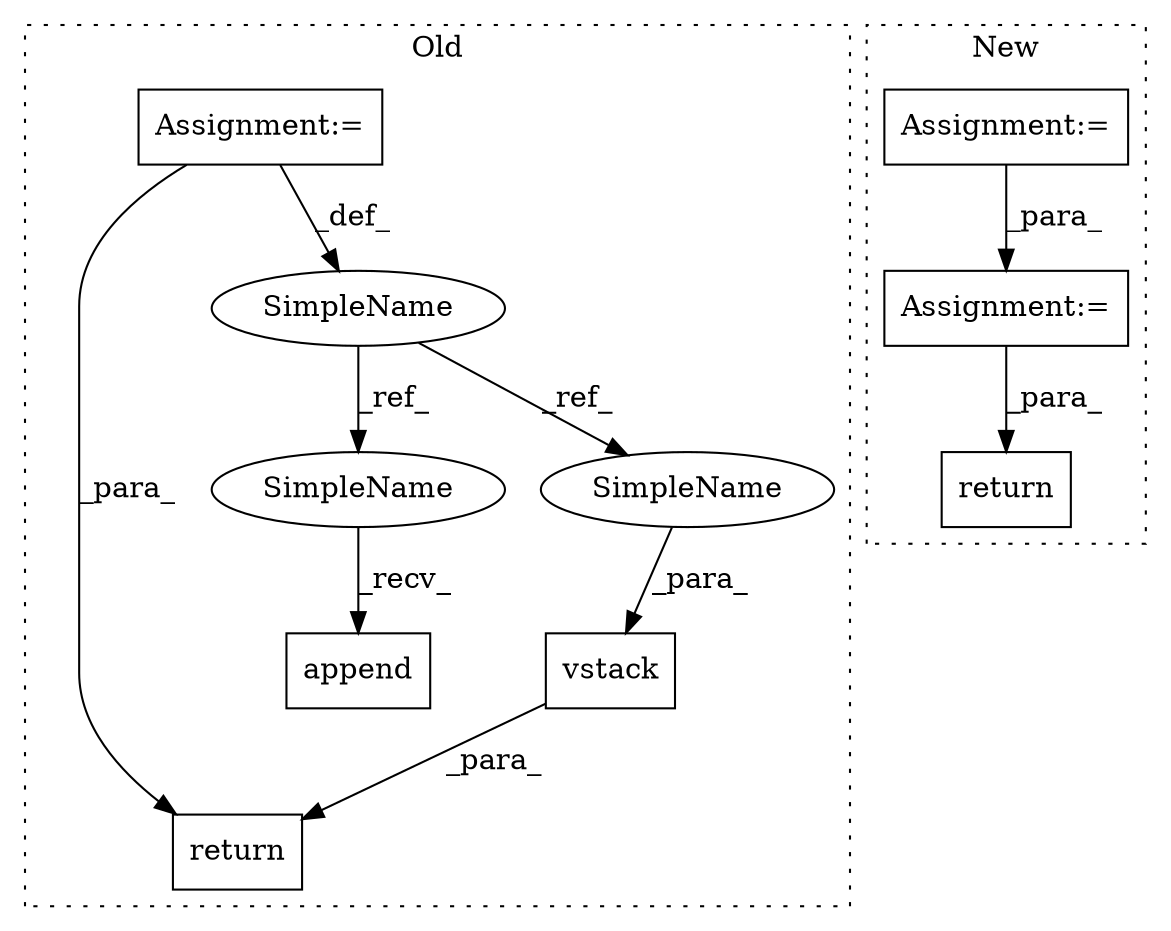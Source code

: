 digraph G {
subgraph cluster0 {
1 [label="vstack" a="32" s="5308,5322" l="7,1" shape="box"];
3 [label="return" a="41" s="5329" l="12" shape="box"];
5 [label="Assignment:=" a="7" s="4258" l="7" shape="box"];
7 [label="SimpleName" a="42" s="4258" l="7" shape="ellipse"];
8 [label="append" a="32" s="5084,5098" l="7,1" shape="box"];
9 [label="SimpleName" a="42" s="5076" l="7" shape="ellipse"];
10 [label="SimpleName" a="42" s="5315" l="7" shape="ellipse"];
label = "Old";
style="dotted";
}
subgraph cluster1 {
2 [label="return" a="41" s="5115" l="7" shape="box"];
4 [label="Assignment:=" a="7" s="5072" l="1" shape="box"];
6 [label="Assignment:=" a="7" s="4467" l="1" shape="box"];
label = "New";
style="dotted";
}
1 -> 3 [label="_para_"];
4 -> 2 [label="_para_"];
5 -> 3 [label="_para_"];
5 -> 7 [label="_def_"];
6 -> 4 [label="_para_"];
7 -> 10 [label="_ref_"];
7 -> 9 [label="_ref_"];
9 -> 8 [label="_recv_"];
10 -> 1 [label="_para_"];
}